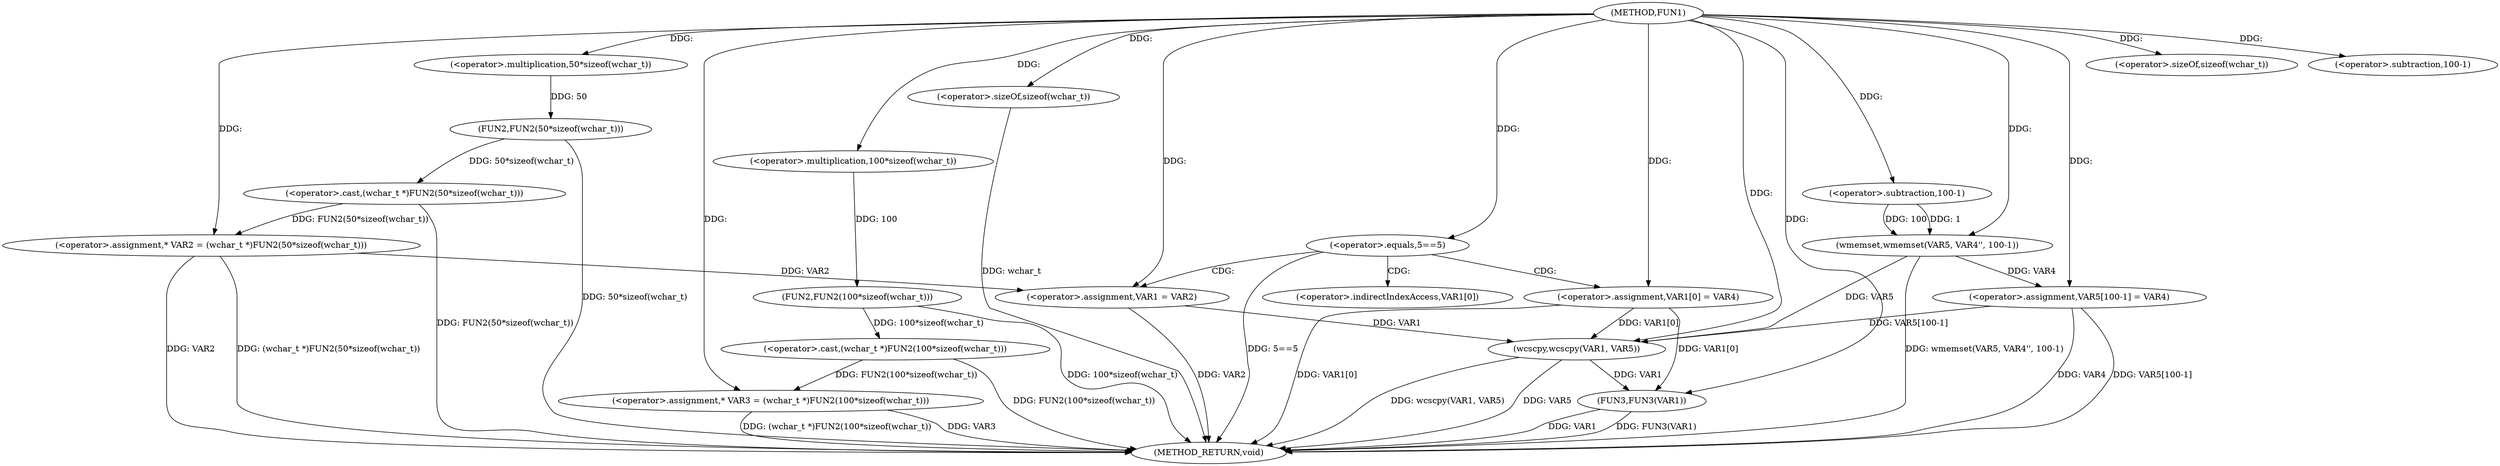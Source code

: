 digraph FUN1 {  
"1000100" [label = "(METHOD,FUN1)" ]
"1000156" [label = "(METHOD_RETURN,void)" ]
"1000104" [label = "(<operator>.assignment,* VAR2 = (wchar_t *)FUN2(50*sizeof(wchar_t)))" ]
"1000106" [label = "(<operator>.cast,(wchar_t *)FUN2(50*sizeof(wchar_t)))" ]
"1000108" [label = "(FUN2,FUN2(50*sizeof(wchar_t)))" ]
"1000109" [label = "(<operator>.multiplication,50*sizeof(wchar_t))" ]
"1000111" [label = "(<operator>.sizeOf,sizeof(wchar_t))" ]
"1000114" [label = "(<operator>.assignment,* VAR3 = (wchar_t *)FUN2(100*sizeof(wchar_t)))" ]
"1000116" [label = "(<operator>.cast,(wchar_t *)FUN2(100*sizeof(wchar_t)))" ]
"1000118" [label = "(FUN2,FUN2(100*sizeof(wchar_t)))" ]
"1000119" [label = "(<operator>.multiplication,100*sizeof(wchar_t))" ]
"1000121" [label = "(<operator>.sizeOf,sizeof(wchar_t))" ]
"1000124" [label = "(<operator>.equals,5==5)" ]
"1000128" [label = "(<operator>.assignment,VAR1 = VAR2)" ]
"1000131" [label = "(<operator>.assignment,VAR1[0] = VAR4)" ]
"1000138" [label = "(wmemset,wmemset(VAR5, VAR4'', 100-1))" ]
"1000141" [label = "(<operator>.subtraction,100-1)" ]
"1000144" [label = "(<operator>.assignment,VAR5[100-1] = VAR4)" ]
"1000147" [label = "(<operator>.subtraction,100-1)" ]
"1000151" [label = "(wcscpy,wcscpy(VAR1, VAR5))" ]
"1000154" [label = "(FUN3,FUN3(VAR1))" ]
"1000132" [label = "(<operator>.indirectIndexAccess,VAR1[0])" ]
  "1000128" -> "1000156"  [ label = "DDG: VAR2"] 
  "1000106" -> "1000156"  [ label = "DDG: FUN2(50*sizeof(wchar_t))"] 
  "1000151" -> "1000156"  [ label = "DDG: wcscpy(VAR1, VAR5)"] 
  "1000104" -> "1000156"  [ label = "DDG: VAR2"] 
  "1000131" -> "1000156"  [ label = "DDG: VAR1[0]"] 
  "1000151" -> "1000156"  [ label = "DDG: VAR5"] 
  "1000116" -> "1000156"  [ label = "DDG: FUN2(100*sizeof(wchar_t))"] 
  "1000154" -> "1000156"  [ label = "DDG: FUN3(VAR1)"] 
  "1000144" -> "1000156"  [ label = "DDG: VAR4"] 
  "1000118" -> "1000156"  [ label = "DDG: 100*sizeof(wchar_t)"] 
  "1000154" -> "1000156"  [ label = "DDG: VAR1"] 
  "1000114" -> "1000156"  [ label = "DDG: VAR3"] 
  "1000121" -> "1000156"  [ label = "DDG: wchar_t"] 
  "1000144" -> "1000156"  [ label = "DDG: VAR5[100-1]"] 
  "1000138" -> "1000156"  [ label = "DDG: wmemset(VAR5, VAR4'', 100-1)"] 
  "1000114" -> "1000156"  [ label = "DDG: (wchar_t *)FUN2(100*sizeof(wchar_t))"] 
  "1000104" -> "1000156"  [ label = "DDG: (wchar_t *)FUN2(50*sizeof(wchar_t))"] 
  "1000108" -> "1000156"  [ label = "DDG: 50*sizeof(wchar_t)"] 
  "1000124" -> "1000156"  [ label = "DDG: 5==5"] 
  "1000106" -> "1000104"  [ label = "DDG: FUN2(50*sizeof(wchar_t))"] 
  "1000100" -> "1000104"  [ label = "DDG: "] 
  "1000108" -> "1000106"  [ label = "DDG: 50*sizeof(wchar_t)"] 
  "1000109" -> "1000108"  [ label = "DDG: 50"] 
  "1000100" -> "1000109"  [ label = "DDG: "] 
  "1000100" -> "1000111"  [ label = "DDG: "] 
  "1000116" -> "1000114"  [ label = "DDG: FUN2(100*sizeof(wchar_t))"] 
  "1000100" -> "1000114"  [ label = "DDG: "] 
  "1000118" -> "1000116"  [ label = "DDG: 100*sizeof(wchar_t)"] 
  "1000119" -> "1000118"  [ label = "DDG: 100"] 
  "1000100" -> "1000119"  [ label = "DDG: "] 
  "1000100" -> "1000121"  [ label = "DDG: "] 
  "1000100" -> "1000124"  [ label = "DDG: "] 
  "1000104" -> "1000128"  [ label = "DDG: VAR2"] 
  "1000100" -> "1000128"  [ label = "DDG: "] 
  "1000100" -> "1000131"  [ label = "DDG: "] 
  "1000100" -> "1000138"  [ label = "DDG: "] 
  "1000141" -> "1000138"  [ label = "DDG: 100"] 
  "1000141" -> "1000138"  [ label = "DDG: 1"] 
  "1000100" -> "1000141"  [ label = "DDG: "] 
  "1000138" -> "1000144"  [ label = "DDG: VAR4"] 
  "1000100" -> "1000144"  [ label = "DDG: "] 
  "1000100" -> "1000147"  [ label = "DDG: "] 
  "1000131" -> "1000151"  [ label = "DDG: VAR1[0]"] 
  "1000128" -> "1000151"  [ label = "DDG: VAR1"] 
  "1000100" -> "1000151"  [ label = "DDG: "] 
  "1000138" -> "1000151"  [ label = "DDG: VAR5"] 
  "1000144" -> "1000151"  [ label = "DDG: VAR5[100-1]"] 
  "1000131" -> "1000154"  [ label = "DDG: VAR1[0]"] 
  "1000151" -> "1000154"  [ label = "DDG: VAR1"] 
  "1000100" -> "1000154"  [ label = "DDG: "] 
  "1000124" -> "1000132"  [ label = "CDG: "] 
  "1000124" -> "1000128"  [ label = "CDG: "] 
  "1000124" -> "1000131"  [ label = "CDG: "] 
}
